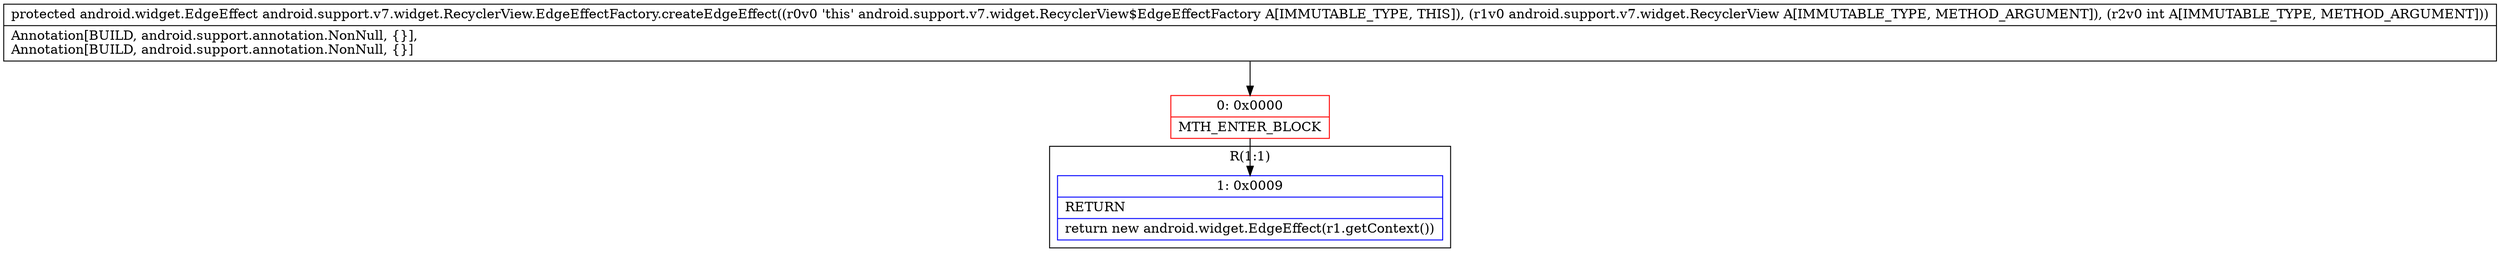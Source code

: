 digraph "CFG forandroid.support.v7.widget.RecyclerView.EdgeEffectFactory.createEdgeEffect(Landroid\/support\/v7\/widget\/RecyclerView;I)Landroid\/widget\/EdgeEffect;" {
subgraph cluster_Region_960242945 {
label = "R(1:1)";
node [shape=record,color=blue];
Node_1 [shape=record,label="{1\:\ 0x0009|RETURN\l|return new android.widget.EdgeEffect(r1.getContext())\l}"];
}
Node_0 [shape=record,color=red,label="{0\:\ 0x0000|MTH_ENTER_BLOCK\l}"];
MethodNode[shape=record,label="{protected android.widget.EdgeEffect android.support.v7.widget.RecyclerView.EdgeEffectFactory.createEdgeEffect((r0v0 'this' android.support.v7.widget.RecyclerView$EdgeEffectFactory A[IMMUTABLE_TYPE, THIS]), (r1v0 android.support.v7.widget.RecyclerView A[IMMUTABLE_TYPE, METHOD_ARGUMENT]), (r2v0 int A[IMMUTABLE_TYPE, METHOD_ARGUMENT]))  | Annotation[BUILD, android.support.annotation.NonNull, \{\}], \lAnnotation[BUILD, android.support.annotation.NonNull, \{\}]\l}"];
MethodNode -> Node_0;
Node_0 -> Node_1;
}

